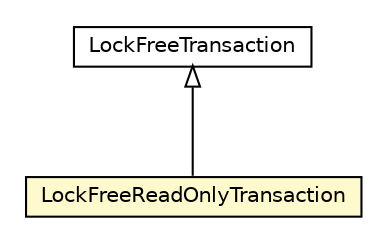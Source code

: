 #!/usr/local/bin/dot
#
# Class diagram 
# Generated by UMLGraph version 5.1 (http://www.umlgraph.org/)
#

digraph G {
	edge [fontname="Helvetica",fontsize=10,labelfontname="Helvetica",labelfontsize=10];
	node [fontname="Helvetica",fontsize=10,shape=plaintext];
	nodesep=0.25;
	ranksep=0.5;
	// pt.ist.fenixframework.backend.jvstm.pstm.LockFreeTransaction
	c97537 [label=<<table title="pt.ist.fenixframework.backend.jvstm.pstm.LockFreeTransaction" border="0" cellborder="1" cellspacing="0" cellpadding="2" port="p" href="./LockFreeTransaction.html">
		<tr><td><table border="0" cellspacing="0" cellpadding="1">
<tr><td align="center" balign="center"> LockFreeTransaction </td></tr>
		</table></td></tr>
		</table>>, fontname="Helvetica", fontcolor="black", fontsize=10.0];
	// pt.ist.fenixframework.backend.jvstm.pstm.LockFreeReadOnlyTransaction
	c97538 [label=<<table title="pt.ist.fenixframework.backend.jvstm.pstm.LockFreeReadOnlyTransaction" border="0" cellborder="1" cellspacing="0" cellpadding="2" port="p" bgcolor="lemonChiffon" href="./LockFreeReadOnlyTransaction.html">
		<tr><td><table border="0" cellspacing="0" cellpadding="1">
<tr><td align="center" balign="center"> LockFreeReadOnlyTransaction </td></tr>
		</table></td></tr>
		</table>>, fontname="Helvetica", fontcolor="black", fontsize=10.0];
	//pt.ist.fenixframework.backend.jvstm.pstm.LockFreeReadOnlyTransaction extends pt.ist.fenixframework.backend.jvstm.pstm.LockFreeTransaction
	c97537:p -> c97538:p [dir=back,arrowtail=empty];
}

